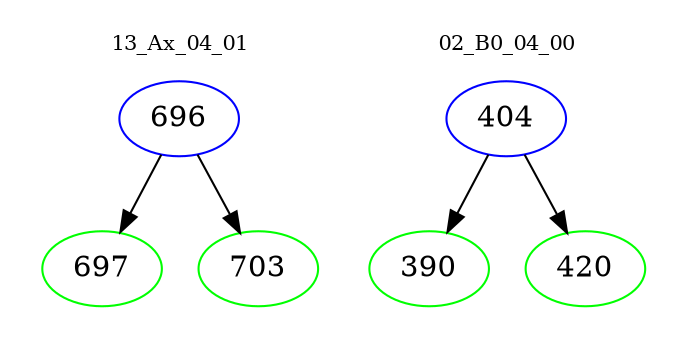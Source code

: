 digraph{
subgraph cluster_0 {
color = white
label = "13_Ax_04_01";
fontsize=10;
T0_696 [label="696", color="blue"]
T0_696 -> T0_697 [color="black"]
T0_697 [label="697", color="green"]
T0_696 -> T0_703 [color="black"]
T0_703 [label="703", color="green"]
}
subgraph cluster_1 {
color = white
label = "02_B0_04_00";
fontsize=10;
T1_404 [label="404", color="blue"]
T1_404 -> T1_390 [color="black"]
T1_390 [label="390", color="green"]
T1_404 -> T1_420 [color="black"]
T1_420 [label="420", color="green"]
}
}
